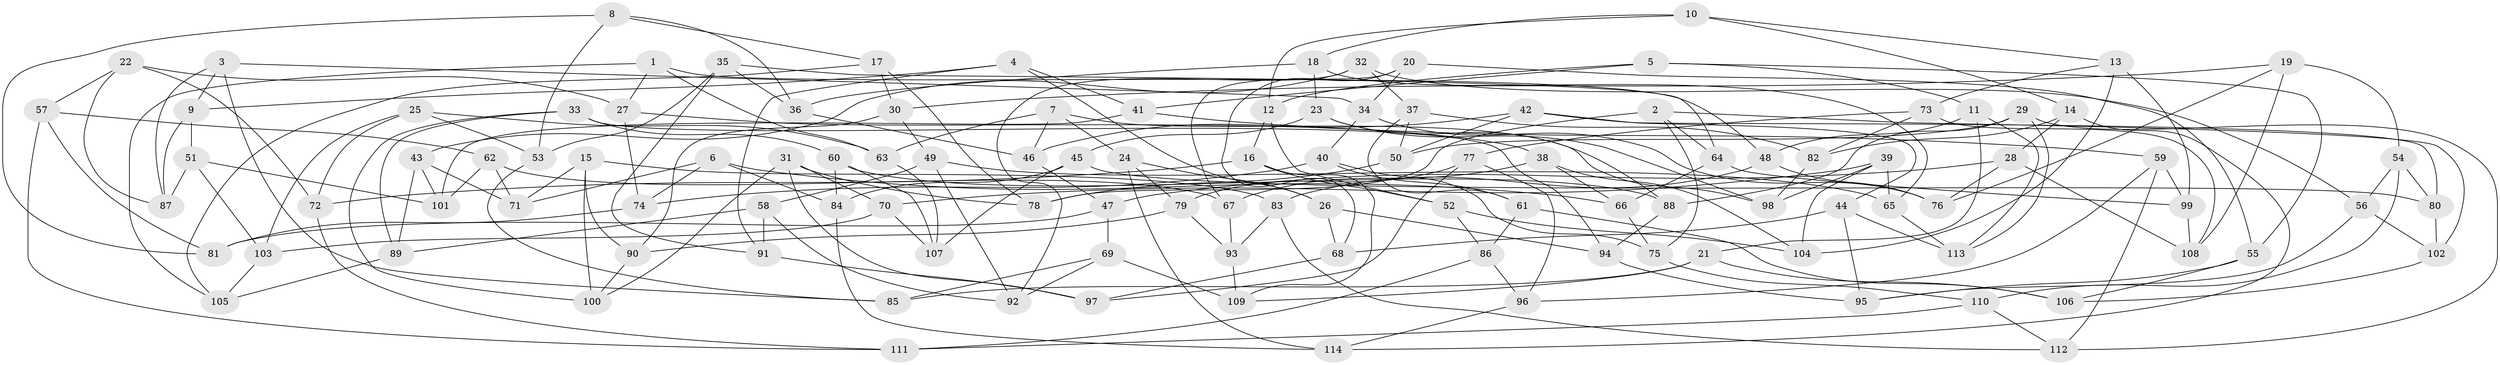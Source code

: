// coarse degree distribution, {7: 0.1388888888888889, 10: 0.1111111111111111, 11: 0.027777777777777776, 8: 0.08333333333333333, 9: 0.19444444444444445, 4: 0.1388888888888889, 6: 0.08333333333333333, 12: 0.027777777777777776, 5: 0.08333333333333333, 3: 0.1111111111111111}
// Generated by graph-tools (version 1.1) at 2025/53/03/04/25 22:53:41]
// undirected, 114 vertices, 228 edges
graph export_dot {
  node [color=gray90,style=filled];
  1;
  2;
  3;
  4;
  5;
  6;
  7;
  8;
  9;
  10;
  11;
  12;
  13;
  14;
  15;
  16;
  17;
  18;
  19;
  20;
  21;
  22;
  23;
  24;
  25;
  26;
  27;
  28;
  29;
  30;
  31;
  32;
  33;
  34;
  35;
  36;
  37;
  38;
  39;
  40;
  41;
  42;
  43;
  44;
  45;
  46;
  47;
  48;
  49;
  50;
  51;
  52;
  53;
  54;
  55;
  56;
  57;
  58;
  59;
  60;
  61;
  62;
  63;
  64;
  65;
  66;
  67;
  68;
  69;
  70;
  71;
  72;
  73;
  74;
  75;
  76;
  77;
  78;
  79;
  80;
  81;
  82;
  83;
  84;
  85;
  86;
  87;
  88;
  89;
  90;
  91;
  92;
  93;
  94;
  95;
  96;
  97;
  98;
  99;
  100;
  101;
  102;
  103;
  104;
  105;
  106;
  107;
  108;
  109;
  110;
  111;
  112;
  113;
  114;
  1 -- 27;
  1 -- 63;
  1 -- 105;
  1 -- 48;
  2 -- 78;
  2 -- 75;
  2 -- 64;
  2 -- 102;
  3 -- 87;
  3 -- 34;
  3 -- 9;
  3 -- 85;
  4 -- 26;
  4 -- 41;
  4 -- 9;
  4 -- 91;
  5 -- 12;
  5 -- 11;
  5 -- 41;
  5 -- 55;
  6 -- 84;
  6 -- 71;
  6 -- 66;
  6 -- 74;
  7 -- 46;
  7 -- 24;
  7 -- 98;
  7 -- 63;
  8 -- 36;
  8 -- 81;
  8 -- 17;
  8 -- 53;
  9 -- 51;
  9 -- 87;
  10 -- 18;
  10 -- 13;
  10 -- 12;
  10 -- 14;
  11 -- 21;
  11 -- 48;
  11 -- 113;
  12 -- 16;
  12 -- 52;
  13 -- 104;
  13 -- 73;
  13 -- 99;
  14 -- 28;
  14 -- 114;
  14 -- 82;
  15 -- 90;
  15 -- 83;
  15 -- 71;
  15 -- 100;
  16 -- 109;
  16 -- 72;
  16 -- 52;
  17 -- 30;
  17 -- 105;
  17 -- 78;
  18 -- 65;
  18 -- 36;
  18 -- 23;
  19 -- 30;
  19 -- 54;
  19 -- 108;
  19 -- 76;
  20 -- 67;
  20 -- 68;
  20 -- 55;
  20 -- 34;
  21 -- 106;
  21 -- 109;
  21 -- 85;
  22 -- 27;
  22 -- 87;
  22 -- 57;
  22 -- 72;
  23 -- 88;
  23 -- 45;
  23 -- 98;
  24 -- 26;
  24 -- 79;
  24 -- 114;
  25 -- 103;
  25 -- 72;
  25 -- 63;
  25 -- 53;
  26 -- 94;
  26 -- 68;
  27 -- 38;
  27 -- 74;
  28 -- 47;
  28 -- 76;
  28 -- 108;
  29 -- 112;
  29 -- 50;
  29 -- 88;
  29 -- 113;
  30 -- 90;
  30 -- 49;
  31 -- 100;
  31 -- 70;
  31 -- 78;
  31 -- 97;
  32 -- 37;
  32 -- 92;
  32 -- 43;
  32 -- 56;
  33 -- 89;
  33 -- 100;
  33 -- 94;
  33 -- 60;
  34 -- 40;
  34 -- 76;
  35 -- 36;
  35 -- 64;
  35 -- 91;
  35 -- 53;
  36 -- 46;
  37 -- 50;
  37 -- 61;
  37 -- 82;
  38 -- 67;
  38 -- 66;
  38 -- 104;
  39 -- 65;
  39 -- 104;
  39 -- 98;
  39 -- 70;
  40 -- 75;
  40 -- 61;
  40 -- 74;
  41 -- 101;
  41 -- 59;
  42 -- 46;
  42 -- 44;
  42 -- 50;
  42 -- 80;
  43 -- 71;
  43 -- 89;
  43 -- 101;
  44 -- 113;
  44 -- 95;
  44 -- 68;
  45 -- 107;
  45 -- 84;
  45 -- 80;
  46 -- 47;
  47 -- 69;
  47 -- 81;
  48 -- 76;
  48 -- 83;
  49 -- 58;
  49 -- 65;
  49 -- 92;
  50 -- 78;
  51 -- 103;
  51 -- 87;
  51 -- 101;
  52 -- 104;
  52 -- 86;
  53 -- 85;
  54 -- 110;
  54 -- 80;
  54 -- 56;
  55 -- 95;
  55 -- 106;
  56 -- 95;
  56 -- 102;
  57 -- 81;
  57 -- 111;
  57 -- 62;
  58 -- 91;
  58 -- 89;
  58 -- 92;
  59 -- 112;
  59 -- 96;
  59 -- 99;
  60 -- 107;
  60 -- 84;
  60 -- 88;
  61 -- 106;
  61 -- 86;
  62 -- 67;
  62 -- 71;
  62 -- 101;
  63 -- 107;
  64 -- 66;
  64 -- 99;
  65 -- 113;
  66 -- 75;
  67 -- 93;
  68 -- 97;
  69 -- 92;
  69 -- 85;
  69 -- 109;
  70 -- 103;
  70 -- 107;
  72 -- 111;
  73 -- 82;
  73 -- 77;
  73 -- 108;
  74 -- 81;
  75 -- 110;
  77 -- 96;
  77 -- 97;
  77 -- 79;
  79 -- 90;
  79 -- 93;
  80 -- 102;
  82 -- 98;
  83 -- 93;
  83 -- 112;
  84 -- 114;
  86 -- 96;
  86 -- 111;
  88 -- 94;
  89 -- 105;
  90 -- 100;
  91 -- 97;
  93 -- 109;
  94 -- 95;
  96 -- 114;
  99 -- 108;
  102 -- 106;
  103 -- 105;
  110 -- 112;
  110 -- 111;
}
